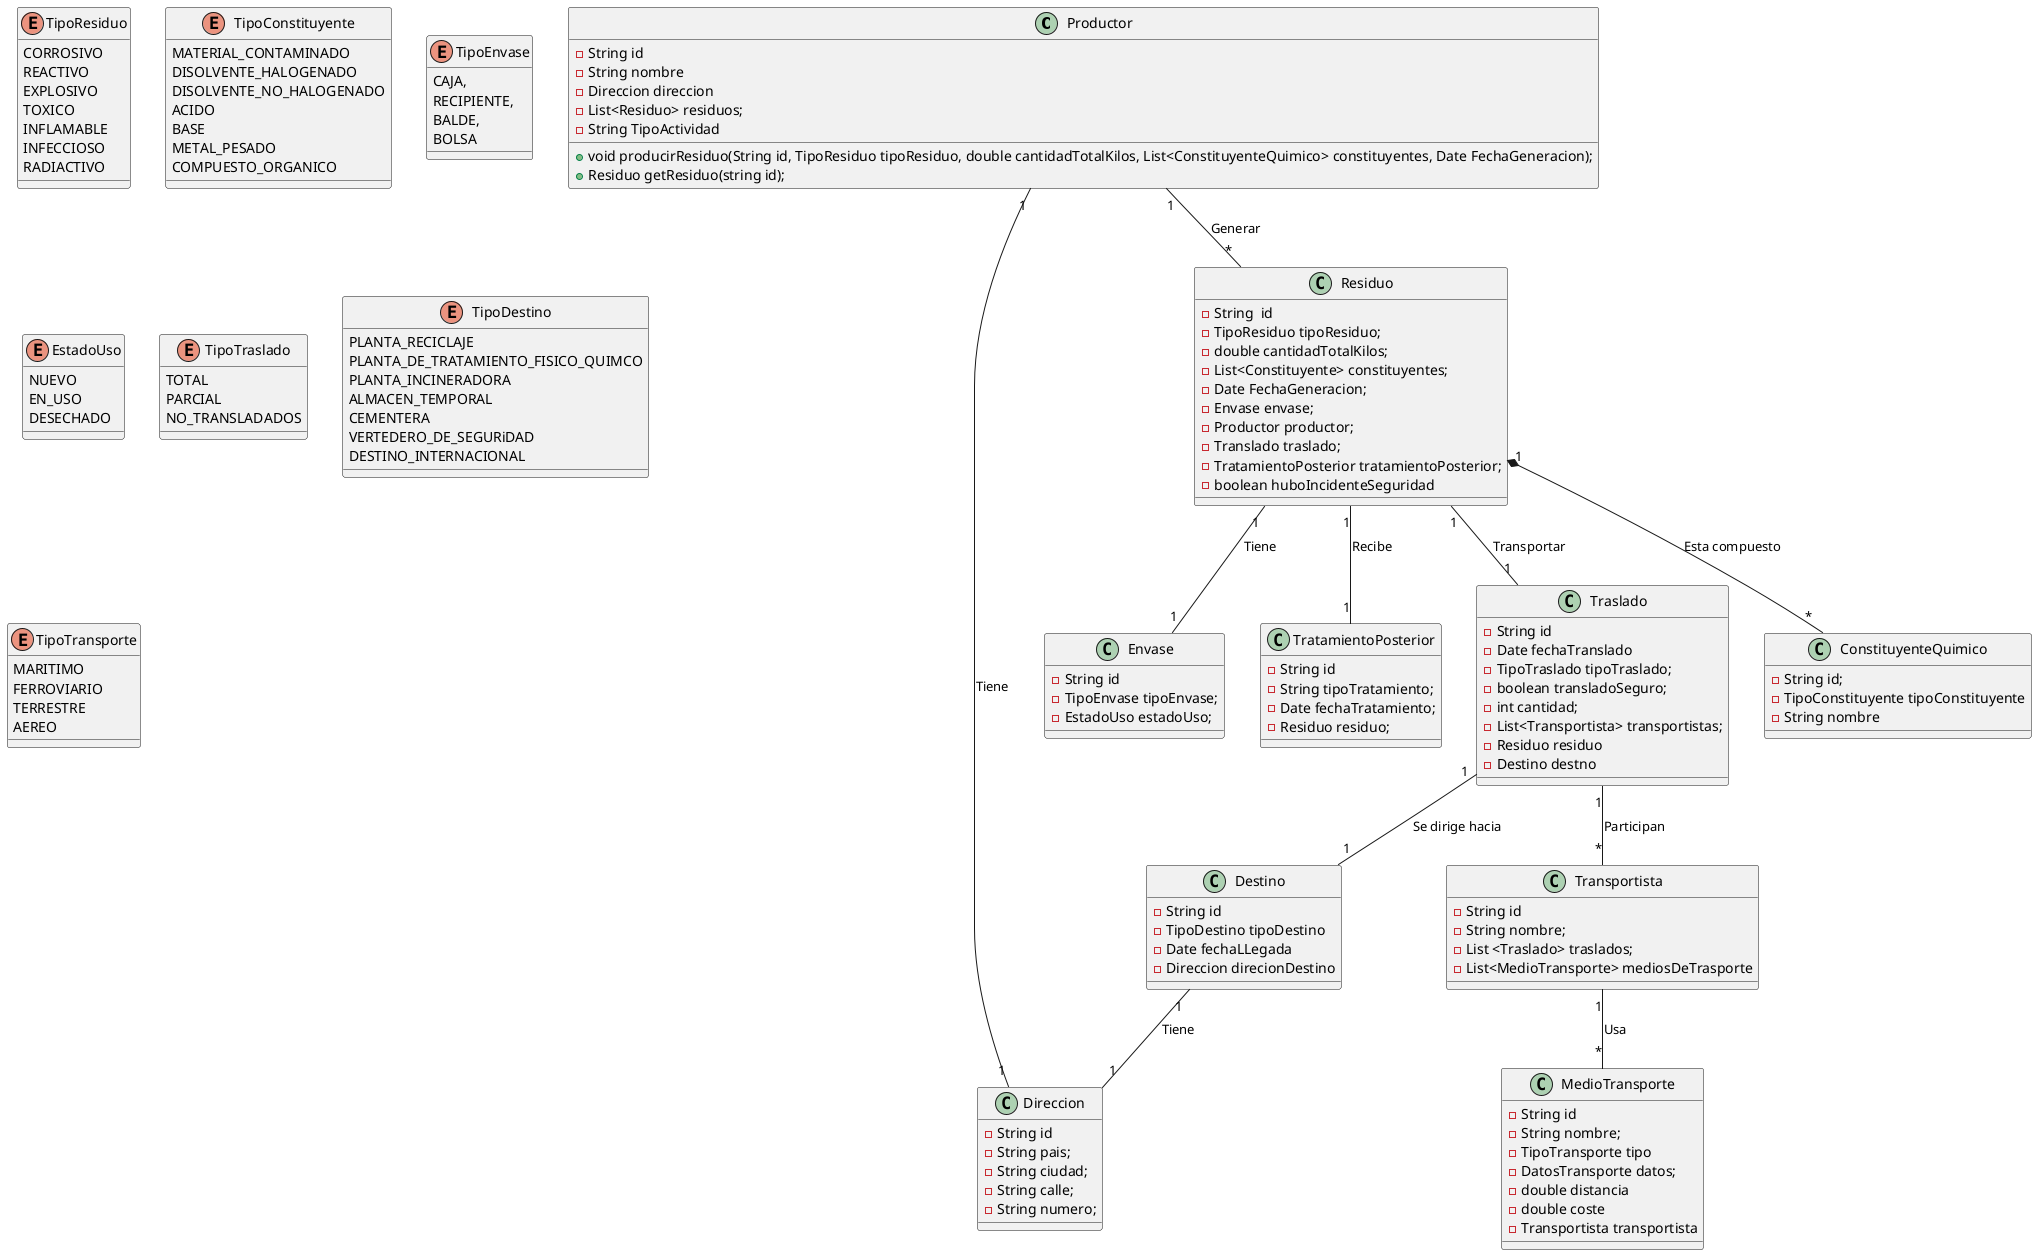 @startuml
class Productor{
    - String id
    - String nombre
    - Direccion direccion
    - List<Residuo> residuos;
    - String TipoActividad
    
    + void producirResiduo(String id, TipoResiduo tipoResiduo, double cantidadTotalKilos, List<ConstituyenteQuimico> constituyentes, Date FechaGeneracion);
    + Residuo getResiduo(string id); 
}

class Direccion{
    - String id
    - String pais;
    - String ciudad;
    - String calle;
    - String numero;
}

enum TipoResiduo{
    CORROSIVO
    REACTIVO
    EXPLOSIVO
    TOXICO
    INFLAMABLE
    INFECCIOSO
    RADIACTIVO
}

class Residuo{
    - String  id
    - TipoResiduo tipoResiduo;
    - double cantidadTotalKilos;
    - List<Constituyente> constituyentes;
    - Date FechaGeneracion;
    - Envase envase;
    - Productor productor;
    - Translado traslado;
    - TratamientoPosterior tratamientoPosterior;
    - boolean huboIncidenteSeguridad
}
enum TipoConstituyente{
    MATERIAL_CONTAMINADO
    DISOLVENTE_HALOGENADO
    DISOLVENTE_NO_HALOGENADO
    ACIDO
    BASE
    METAL_PESADO
    COMPUESTO_ORGANICO
}


class ConstituyenteQuimico{
    - String id;
    - TipoConstituyente tipoConstituyente
    - String nombre
}

enum TipoEnvase{
    CAJA,
    RECIPIENTE,
    BALDE,
    BOLSA
}

enum EstadoUso{
    NUEVO
    EN_USO
    DESECHADO
}

class Envase{
    - String id
    - TipoEnvase tipoEnvase;
    - EstadoUso estadoUso;
}

class Transportista{
    - String id
    - String nombre;
    - List <Traslado> traslados;
    - List<MedioTransporte> mediosDeTrasporte
}

class TratamientoPosterior{
    - String id
    - String tipoTratamiento;
    - Date fechaTratamiento;
    - Residuo residuo;
}

enum TipoTraslado{
TOTAL
PARCIAL
NO_TRANSLADADOS
}

class Traslado{
    - String id
    - Date fechaTranslado
    - TipoTraslado tipoTraslado;
    - boolean transladoSeguro;
    - int cantidad;
    - List<Transportista> transportistas;
    - Residuo residuo
    - Destino destno
}

enum TipoDestino {
  PLANTA_RECICLAJE
  PLANTA_DE_TRATAMIENTO_FISICO_QUIMCO
  PLANTA_INCINERADORA
  ALMACEN_TEMPORAL
  CEMENTERA
  VERTEDERO_DE_SEGURiDAD
  DESTINO_INTERNACIONAL
}

class Destino{
    - String id
    - TipoDestino tipoDestino
    - Date fechaLLegada
    - Direccion direcionDestino
}

enum TipoTransporte {
    MARITIMO
    FERROVIARIO
    TERRESTRE
    AEREO
}

class MedioTransporte{
    - String id
    - String nombre;
    - TipoTransporte tipo
    - DatosTransporte datos;
    - double distancia
    - double coste 
    - Transportista transportista
}

Productor "1" -- "*" Residuo : Generar
Residuo "1" -- "1" Traslado : Transportar
Traslado "1" -- "*" Transportista : Participan
Transportista "1" -- "*" MedioTransporte : Usa
Residuo "1"  *-- "*" ConstituyenteQuimico : Esta compuesto
Residuo "1" -- "1" Envase : Tiene
Residuo "1" -- "1" TratamientoPosterior : Recibe 
Productor "1" -- "1" Direccion : Tiene 
Traslado "1" -- "1" Destino : Se dirige hacia
Destino "1" -- "1" Direccion : Tiene
@enduml
